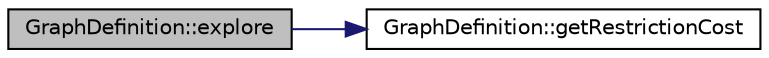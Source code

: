 digraph "GraphDefinition::explore"
{
  edge [fontname="Helvetica",fontsize="10",labelfontname="Helvetica",labelfontsize="10"];
  node [fontname="Helvetica",fontsize="10",shape=record];
  rankdir="LR";
  Node37 [label="GraphDefinition::explore",height=0.2,width=0.4,color="black", fillcolor="grey75", style="filled", fontcolor="black"];
  Node37 -> Node38 [color="midnightblue",fontsize="10",style="solid",fontname="Helvetica"];
  Node38 [label="GraphDefinition::getRestrictionCost",height=0.2,width=0.4,color="black", fillcolor="white", style="filled",URL="$classGraphDefinition.html#a8add36e645a55dbb09f7ed9ecd52674c"];
}
